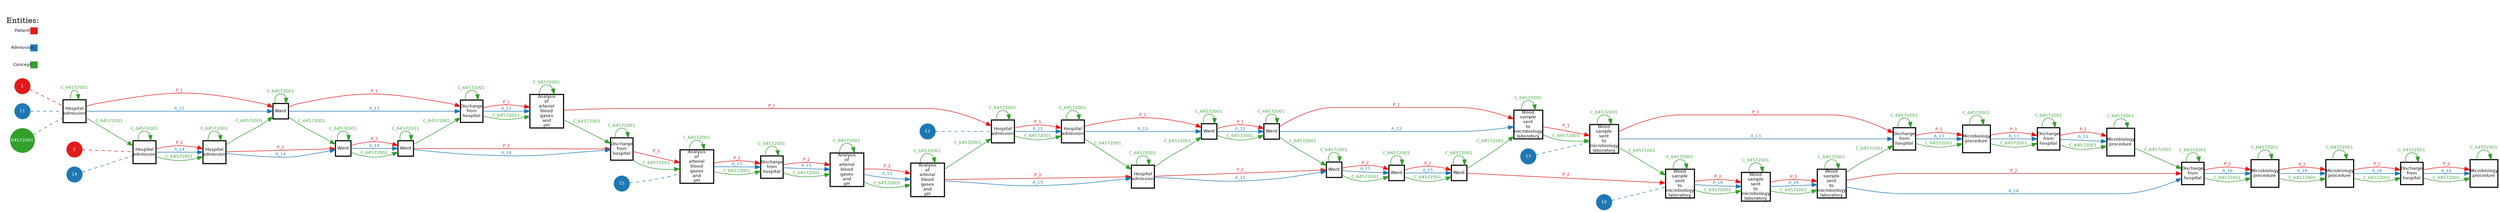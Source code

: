 // Query Result
digraph {
	graph [margin=0 rankdir=LR]
	node [fixedsize=false fontname=Helvetica fontsize=8 height=0.4 margin=0 shape=square width=0.4]
	2692 [label="Hospital
admission" color="#000000" fillcolor="#ffffff" penwidth=2 style=filled]
	2693 [label=Ward color="#000000" fillcolor="#ffffff" penwidth=2 style=filled]
	2692 -> 2693 [label=P_1 color="#e31a1c" fontcolor="#e31a1c" fontname=Helvetica fontsize=8 penwidth=1]
	2690 [label="Analysis
of
arterial
blood
gases
and
pH" color="#000000" fillcolor="#ffffff" penwidth=2 style=filled]
	2691 [label="Hospital
admission" color="#000000" fillcolor="#ffffff" penwidth=2 style=filled]
	2690 -> 2691 [label=P_1 color="#e31a1c" fontcolor="#e31a1c" fontname=Helvetica fontsize=8 penwidth=1]
	2691 [label="Hospital
admission" color="#000000" fillcolor="#ffffff" penwidth=2 style=filled]
	2692 [label="Hospital
admission" color="#000000" fillcolor="#ffffff" penwidth=2 style=filled]
	2691 -> 2692 [label=P_1 color="#e31a1c" fontcolor="#e31a1c" fontname=Helvetica fontsize=8 penwidth=1]
	2687 [label="Hospital
admission" color="#000000" fillcolor="#ffffff" penwidth=2 style=filled]
	2688 [label=Ward color="#000000" fillcolor="#ffffff" penwidth=2 style=filled]
	2687 -> 2688 [label=P_1 color="#e31a1c" fontcolor="#e31a1c" fontname=Helvetica fontsize=8 penwidth=1]
	2694 [label=Ward color="#000000" fillcolor="#ffffff" penwidth=2 style=filled]
	2695 [label="Blood
sample
sent
to
microbiology
laboratory" color="#000000" fillcolor="#ffffff" penwidth=2 style=filled]
	2694 -> 2695 [label=P_1 color="#e31a1c" fontcolor="#e31a1c" fontname=Helvetica fontsize=8 penwidth=1]
	2693 [label=Ward color="#000000" fillcolor="#ffffff" penwidth=2 style=filled]
	2694 [label=Ward color="#000000" fillcolor="#ffffff" penwidth=2 style=filled]
	2693 -> 2694 [label=P_1 color="#e31a1c" fontcolor="#e31a1c" fontname=Helvetica fontsize=8 penwidth=1]
	2695 [label="Blood
sample
sent
to
microbiology
laboratory" color="#000000" fillcolor="#ffffff" penwidth=2 style=filled]
	2696 [label="Blood
sample
sent
to
microbiology
laboratory" color="#000000" fillcolor="#ffffff" penwidth=2 style=filled]
	2695 -> 2696 [label=P_1 color="#e31a1c" fontcolor="#e31a1c" fontname=Helvetica fontsize=8 penwidth=1]
	2697 [label="Discharge
from
hospital" color="#000000" fillcolor="#ffffff" penwidth=2 style=filled]
	2698 [label="Microbiology
procedure" color="#000000" fillcolor="#ffffff" penwidth=2 style=filled]
	2697 -> 2698 [label=P_1 color="#e31a1c" fontcolor="#e31a1c" fontname=Helvetica fontsize=8 penwidth=1]
	2696 [label="Blood
sample
sent
to
microbiology
laboratory" color="#000000" fillcolor="#ffffff" penwidth=2 style=filled]
	2697 [label="Discharge
from
hospital" color="#000000" fillcolor="#ffffff" penwidth=2 style=filled]
	2696 -> 2697 [label=P_1 color="#e31a1c" fontcolor="#e31a1c" fontname=Helvetica fontsize=8 penwidth=1]
	2688 [label=Ward color="#000000" fillcolor="#ffffff" penwidth=2 style=filled]
	2689 [label="Discharge
from
hospital" color="#000000" fillcolor="#ffffff" penwidth=2 style=filled]
	2688 -> 2689 [label=P_1 color="#e31a1c" fontcolor="#e31a1c" fontname=Helvetica fontsize=8 penwidth=1]
	2689 [label="Discharge
from
hospital" color="#000000" fillcolor="#ffffff" penwidth=2 style=filled]
	2690 [label="Analysis
of
arterial
blood
gases
and
pH" color="#000000" fillcolor="#ffffff" penwidth=2 style=filled]
	2689 -> 2690 [label=P_1 color="#e31a1c" fontcolor="#e31a1c" fontname=Helvetica fontsize=8 penwidth=1]
	2699 [label="Discharge
from
hospital" color="#000000" fillcolor="#ffffff" penwidth=2 style=filled]
	2700 [label="Microbiology
procedure" color="#000000" fillcolor="#ffffff" penwidth=2 style=filled]
	2699 -> 2700 [label=P_1 color="#e31a1c" fontcolor="#e31a1c" fontname=Helvetica fontsize=8 penwidth=1]
	2698 [label="Microbiology
procedure" color="#000000" fillcolor="#ffffff" penwidth=2 style=filled]
	2699 [label="Discharge
from
hospital" color="#000000" fillcolor="#ffffff" penwidth=2 style=filled]
	2698 -> 2699 [label=P_1 color="#e31a1c" fontcolor="#e31a1c" fontname=Helvetica fontsize=8 penwidth=1]
	node [fixedsize=false fontname=Helvetica fontsize=8 height=0.4 margin=0 shape=square width=0.4]
	2693 [label=Ward color="#000000" fillcolor="#ffffff" penwidth=2 style=filled]
	2691 [label="Hospital
admission" color="#000000" fillcolor="#ffffff" penwidth=2 style=filled]
	2692 [label="Hospital
admission" color="#000000" fillcolor="#ffffff" penwidth=2 style=filled]
	2688 [label=Ward color="#000000" fillcolor="#ffffff" penwidth=2 style=filled]
	2695 [label="Blood
sample
sent
to
microbiology
laboratory" color="#000000" fillcolor="#ffffff" penwidth=2 style=filled]
	2694 [label=Ward color="#000000" fillcolor="#ffffff" penwidth=2 style=filled]
	2696 [label="Blood
sample
sent
to
microbiology
laboratory" color="#000000" fillcolor="#ffffff" penwidth=2 style=filled]
	2698 [label="Microbiology
procedure" color="#000000" fillcolor="#ffffff" penwidth=2 style=filled]
	2697 [label="Discharge
from
hospital" color="#000000" fillcolor="#ffffff" penwidth=2 style=filled]
	2689 [label="Discharge
from
hospital" color="#000000" fillcolor="#ffffff" penwidth=2 style=filled]
	2687 [label="Hospital
admission" color="#000000" fillcolor="#ffffff" penwidth=2 style=filled]
	2690 [label="Analysis
of
arterial
blood
gases
and
pH" color="#000000" fillcolor="#ffffff" penwidth=2 style=filled]
	2700 [label="Microbiology
procedure" color="#000000" fillcolor="#ffffff" penwidth=2 style=filled]
	2699 [label="Discharge
from
hospital" color="#000000" fillcolor="#ffffff" penwidth=2 style=filled]
	node [fixedsize=false fontname=Helvetica fontsize=8 height=0.4 margin=0 shape=square width=0.4]
	2718 [label="Microbiology
procedure" color="#000000" fillcolor="#ffffff" penwidth=2 style=filled]
	2719 [label="Microbiology
procedure" color="#000000" fillcolor="#ffffff" penwidth=2 style=filled]
	2718 -> 2719 [label=P_2 color="#e31a1c" fontcolor="#e31a1c" fontname=Helvetica fontsize=8 penwidth=1]
	2711 [label=Ward color="#000000" fillcolor="#ffffff" penwidth=2 style=filled]
	2712 [label=Ward color="#000000" fillcolor="#ffffff" penwidth=2 style=filled]
	2711 -> 2712 [label=P_2 color="#e31a1c" fontcolor="#e31a1c" fontname=Helvetica fontsize=8 penwidth=1]
	2705 [label="Discharge
from
hospital" color="#000000" fillcolor="#ffffff" penwidth=2 style=filled]
	2706 [label="Analysis
of
arterial
blood
gases
and
pH" color="#000000" fillcolor="#ffffff" penwidth=2 style=filled]
	2705 -> 2706 [label=P_2 color="#e31a1c" fontcolor="#e31a1c" fontname=Helvetica fontsize=8 penwidth=1]
	2720 [label="Discharge
from
hospital" color="#000000" fillcolor="#ffffff" penwidth=2 style=filled]
	2721 [label="Microbiology
procedure" color="#000000" fillcolor="#ffffff" penwidth=2 style=filled]
	2720 -> 2721 [label=P_2 color="#e31a1c" fontcolor="#e31a1c" fontname=Helvetica fontsize=8 penwidth=1]
	2712 [label=Ward color="#000000" fillcolor="#ffffff" penwidth=2 style=filled]
	2713 [label=Ward color="#000000" fillcolor="#ffffff" penwidth=2 style=filled]
	2712 -> 2713 [label=P_2 color="#e31a1c" fontcolor="#e31a1c" fontname=Helvetica fontsize=8 penwidth=1]
	2707 [label="Discharge
from
hospital" color="#000000" fillcolor="#ffffff" penwidth=2 style=filled]
	2708 [label="Analysis
of
arterial
blood
gases
and
pH" color="#000000" fillcolor="#ffffff" penwidth=2 style=filled]
	2707 -> 2708 [label=P_2 color="#e31a1c" fontcolor="#e31a1c" fontname=Helvetica fontsize=8 penwidth=1]
	2717 [label="Discharge
from
hospital" color="#000000" fillcolor="#ffffff" penwidth=2 style=filled]
	2718 [label="Microbiology
procedure" color="#000000" fillcolor="#ffffff" penwidth=2 style=filled]
	2717 -> 2718 [label=P_2 color="#e31a1c" fontcolor="#e31a1c" fontname=Helvetica fontsize=8 penwidth=1]
	2701 [label="Hospital
admission" color="#000000" fillcolor="#ffffff" penwidth=2 style=filled]
	2702 [label="Hospital
admission" color="#000000" fillcolor="#ffffff" penwidth=2 style=filled]
	2701 -> 2702 [label=P_2 color="#e31a1c" fontcolor="#e31a1c" fontname=Helvetica fontsize=8 penwidth=1]
	2708 [label="Analysis
of
arterial
blood
gases
and
pH" color="#000000" fillcolor="#ffffff" penwidth=2 style=filled]
	2709 [label="Analysis
of
arterial
blood
gases
and
pH" color="#000000" fillcolor="#ffffff" penwidth=2 style=filled]
	2708 -> 2709 [label=P_2 color="#e31a1c" fontcolor="#e31a1c" fontname=Helvetica fontsize=8 penwidth=1]
	2715 [label="Blood
sample
sent
to
microbiology
laboratory" color="#000000" fillcolor="#ffffff" penwidth=2 style=filled]
	2716 [label="Blood
sample
sent
to
microbiology
laboratory" color="#000000" fillcolor="#ffffff" penwidth=2 style=filled]
	2715 -> 2716 [label=P_2 color="#e31a1c" fontcolor="#e31a1c" fontname=Helvetica fontsize=8 penwidth=1]
	2704 [label=Ward color="#000000" fillcolor="#ffffff" penwidth=2 style=filled]
	2705 [label="Discharge
from
hospital" color="#000000" fillcolor="#ffffff" penwidth=2 style=filled]
	2704 -> 2705 [label=P_2 color="#e31a1c" fontcolor="#e31a1c" fontname=Helvetica fontsize=8 penwidth=1]
	2716 [label="Blood
sample
sent
to
microbiology
laboratory" color="#000000" fillcolor="#ffffff" penwidth=2 style=filled]
	2717 [label="Discharge
from
hospital" color="#000000" fillcolor="#ffffff" penwidth=2 style=filled]
	2716 -> 2717 [label=P_2 color="#e31a1c" fontcolor="#e31a1c" fontname=Helvetica fontsize=8 penwidth=1]
	2709 [label="Analysis
of
arterial
blood
gases
and
pH" color="#000000" fillcolor="#ffffff" penwidth=2 style=filled]
	2710 [label="Hospital
admission" color="#000000" fillcolor="#ffffff" penwidth=2 style=filled]
	2709 -> 2710 [label=P_2 color="#e31a1c" fontcolor="#e31a1c" fontname=Helvetica fontsize=8 penwidth=1]
	2713 [label=Ward color="#000000" fillcolor="#ffffff" penwidth=2 style=filled]
	2714 [label="Blood
sample
sent
to
microbiology
laboratory" color="#000000" fillcolor="#ffffff" penwidth=2 style=filled]
	2713 -> 2714 [label=P_2 color="#e31a1c" fontcolor="#e31a1c" fontname=Helvetica fontsize=8 penwidth=1]
	2714 [label="Blood
sample
sent
to
microbiology
laboratory" color="#000000" fillcolor="#ffffff" penwidth=2 style=filled]
	2715 [label="Blood
sample
sent
to
microbiology
laboratory" color="#000000" fillcolor="#ffffff" penwidth=2 style=filled]
	2714 -> 2715 [label=P_2 color="#e31a1c" fontcolor="#e31a1c" fontname=Helvetica fontsize=8 penwidth=1]
	2703 [label=Ward color="#000000" fillcolor="#ffffff" penwidth=2 style=filled]
	2704 [label=Ward color="#000000" fillcolor="#ffffff" penwidth=2 style=filled]
	2703 -> 2704 [label=P_2 color="#e31a1c" fontcolor="#e31a1c" fontname=Helvetica fontsize=8 penwidth=1]
	2710 [label="Hospital
admission" color="#000000" fillcolor="#ffffff" penwidth=2 style=filled]
	2711 [label=Ward color="#000000" fillcolor="#ffffff" penwidth=2 style=filled]
	2710 -> 2711 [label=P_2 color="#e31a1c" fontcolor="#e31a1c" fontname=Helvetica fontsize=8 penwidth=1]
	2719 [label="Microbiology
procedure" color="#000000" fillcolor="#ffffff" penwidth=2 style=filled]
	2720 [label="Discharge
from
hospital" color="#000000" fillcolor="#ffffff" penwidth=2 style=filled]
	2719 -> 2720 [label=P_2 color="#e31a1c" fontcolor="#e31a1c" fontname=Helvetica fontsize=8 penwidth=1]
	2706 [label="Analysis
of
arterial
blood
gases
and
pH" color="#000000" fillcolor="#ffffff" penwidth=2 style=filled]
	2707 [label="Discharge
from
hospital" color="#000000" fillcolor="#ffffff" penwidth=2 style=filled]
	2706 -> 2707 [label=P_2 color="#e31a1c" fontcolor="#e31a1c" fontname=Helvetica fontsize=8 penwidth=1]
	2702 [label="Hospital
admission" color="#000000" fillcolor="#ffffff" penwidth=2 style=filled]
	2703 [label=Ward color="#000000" fillcolor="#ffffff" penwidth=2 style=filled]
	2702 -> 2703 [label=P_2 color="#e31a1c" fontcolor="#e31a1c" fontname=Helvetica fontsize=8 penwidth=1]
	node [fixedsize=false fontname=Helvetica fontsize=8 height=0.4 margin=0 shape=square width=0.4]
	2719 [label="Microbiology
procedure" color="#000000" fillcolor="#ffffff" penwidth=2 style=filled]
	2712 [label=Ward color="#000000" fillcolor="#ffffff" penwidth=2 style=filled]
	2701 [label="Hospital
admission" color="#000000" fillcolor="#ffffff" penwidth=2 style=filled]
	2706 [label="Analysis
of
arterial
blood
gases
and
pH" color="#000000" fillcolor="#ffffff" penwidth=2 style=filled]
	2721 [label="Microbiology
procedure" color="#000000" fillcolor="#ffffff" penwidth=2 style=filled]
	2713 [label=Ward color="#000000" fillcolor="#ffffff" penwidth=2 style=filled]
	2708 [label="Analysis
of
arterial
blood
gases
and
pH" color="#000000" fillcolor="#ffffff" penwidth=2 style=filled]
	2718 [label="Microbiology
procedure" color="#000000" fillcolor="#ffffff" penwidth=2 style=filled]
	2702 [label="Hospital
admission" color="#000000" fillcolor="#ffffff" penwidth=2 style=filled]
	2709 [label="Analysis
of
arterial
blood
gases
and
pH" color="#000000" fillcolor="#ffffff" penwidth=2 style=filled]
	2716 [label="Blood
sample
sent
to
microbiology
laboratory" color="#000000" fillcolor="#ffffff" penwidth=2 style=filled]
	2705 [label="Discharge
from
hospital" color="#000000" fillcolor="#ffffff" penwidth=2 style=filled]
	2717 [label="Discharge
from
hospital" color="#000000" fillcolor="#ffffff" penwidth=2 style=filled]
	2710 [label="Hospital
admission" color="#000000" fillcolor="#ffffff" penwidth=2 style=filled]
	2714 [label="Blood
sample
sent
to
microbiology
laboratory" color="#000000" fillcolor="#ffffff" penwidth=2 style=filled]
	2715 [label="Blood
sample
sent
to
microbiology
laboratory" color="#000000" fillcolor="#ffffff" penwidth=2 style=filled]
	2704 [label=Ward color="#000000" fillcolor="#ffffff" penwidth=2 style=filled]
	2711 [label=Ward color="#000000" fillcolor="#ffffff" penwidth=2 style=filled]
	2720 [label="Discharge
from
hospital" color="#000000" fillcolor="#ffffff" penwidth=2 style=filled]
	2707 [label="Discharge
from
hospital" color="#000000" fillcolor="#ffffff" penwidth=2 style=filled]
	2703 [label=Ward color="#000000" fillcolor="#ffffff" penwidth=2 style=filled]
	node [fixedsize=false fontname=Helvetica fontsize=8 height=0.4 margin=0 shape=square width=0.4]
	2689 [label="Discharge
from
hospital" color="#000000" fillcolor="#ffffff" penwidth=2 style=filled]
	2690 [label="Analysis
of
arterial
blood
gases
and
pH" color="#000000" fillcolor="#ffffff" penwidth=2 style=filled]
	2689 -> 2690 [label=A_11 color="#1f78b4" fontcolor="#1f78b4" fontname=Helvetica fontsize=8 penwidth=1]
	2687 [label="Hospital
admission" color="#000000" fillcolor="#ffffff" penwidth=2 style=filled]
	2688 [label=Ward color="#000000" fillcolor="#ffffff" penwidth=2 style=filled]
	2687 -> 2688 [label=A_11 color="#1f78b4" fontcolor="#1f78b4" fontname=Helvetica fontsize=8 penwidth=1]
	2688 [label=Ward color="#000000" fillcolor="#ffffff" penwidth=2 style=filled]
	2689 [label="Discharge
from
hospital" color="#000000" fillcolor="#ffffff" penwidth=2 style=filled]
	2688 -> 2689 [label=A_11 color="#1f78b4" fontcolor="#1f78b4" fontname=Helvetica fontsize=8 penwidth=1]
	node [fixedsize=false fontname=Helvetica fontsize=8 height=0.4 margin=0 shape=square width=0.4]
	2690 [label="Analysis
of
arterial
blood
gases
and
pH" color="#000000" fillcolor="#ffffff" penwidth=2 style=filled]
	2688 [label=Ward color="#000000" fillcolor="#ffffff" penwidth=2 style=filled]
	2687 [label="Hospital
admission" color="#000000" fillcolor="#ffffff" penwidth=2 style=filled]
	2689 [label="Discharge
from
hospital" color="#000000" fillcolor="#ffffff" penwidth=2 style=filled]
	node [fixedsize=false fontname=Helvetica fontsize=8 height=0.4 margin=0 shape=square width=0.4]
	2693 [label=Ward color="#000000" fillcolor="#ffffff" penwidth=2 style=filled]
	2694 [label=Ward color="#000000" fillcolor="#ffffff" penwidth=2 style=filled]
	2693 -> 2694 [label=A_12 color="#1f78b4" fontcolor="#1f78b4" fontname=Helvetica fontsize=8 penwidth=1]
	2692 [label="Hospital
admission" color="#000000" fillcolor="#ffffff" penwidth=2 style=filled]
	2693 [label=Ward color="#000000" fillcolor="#ffffff" penwidth=2 style=filled]
	2692 -> 2693 [label=A_12 color="#1f78b4" fontcolor="#1f78b4" fontname=Helvetica fontsize=8 penwidth=1]
	2691 [label="Hospital
admission" color="#000000" fillcolor="#ffffff" penwidth=2 style=filled]
	2692 [label="Hospital
admission" color="#000000" fillcolor="#ffffff" penwidth=2 style=filled]
	2691 -> 2692 [label=A_12 color="#1f78b4" fontcolor="#1f78b4" fontname=Helvetica fontsize=8 penwidth=1]
	2694 [label=Ward color="#000000" fillcolor="#ffffff" penwidth=2 style=filled]
	2695 [label="Blood
sample
sent
to
microbiology
laboratory" color="#000000" fillcolor="#ffffff" penwidth=2 style=filled]
	2694 -> 2695 [label=A_12 color="#1f78b4" fontcolor="#1f78b4" fontname=Helvetica fontsize=8 penwidth=1]
	node [fixedsize=false fontname=Helvetica fontsize=8 height=0.4 margin=0 shape=square width=0.4]
	2694 [label=Ward color="#000000" fillcolor="#ffffff" penwidth=2 style=filled]
	2693 [label=Ward color="#000000" fillcolor="#ffffff" penwidth=2 style=filled]
	2692 [label="Hospital
admission" color="#000000" fillcolor="#ffffff" penwidth=2 style=filled]
	2691 [label="Hospital
admission" color="#000000" fillcolor="#ffffff" penwidth=2 style=filled]
	2695 [label="Blood
sample
sent
to
microbiology
laboratory" color="#000000" fillcolor="#ffffff" penwidth=2 style=filled]
	node [fixedsize=false fontname=Helvetica fontsize=8 height=0.4 margin=0 shape=square width=0.4]
	2697 [label="Discharge
from
hospital" color="#000000" fillcolor="#ffffff" penwidth=2 style=filled]
	2698 [label="Microbiology
procedure" color="#000000" fillcolor="#ffffff" penwidth=2 style=filled]
	2697 -> 2698 [label=A_13 color="#1f78b4" fontcolor="#1f78b4" fontname=Helvetica fontsize=8 penwidth=1]
	2698 [label="Microbiology
procedure" color="#000000" fillcolor="#ffffff" penwidth=2 style=filled]
	2699 [label="Discharge
from
hospital" color="#000000" fillcolor="#ffffff" penwidth=2 style=filled]
	2698 -> 2699 [label=A_13 color="#1f78b4" fontcolor="#1f78b4" fontname=Helvetica fontsize=8 penwidth=1]
	2699 [label="Discharge
from
hospital" color="#000000" fillcolor="#ffffff" penwidth=2 style=filled]
	2700 [label="Microbiology
procedure" color="#000000" fillcolor="#ffffff" penwidth=2 style=filled]
	2699 -> 2700 [label=A_13 color="#1f78b4" fontcolor="#1f78b4" fontname=Helvetica fontsize=8 penwidth=1]
	2696 [label="Blood
sample
sent
to
microbiology
laboratory" color="#000000" fillcolor="#ffffff" penwidth=2 style=filled]
	2697 [label="Discharge
from
hospital" color="#000000" fillcolor="#ffffff" penwidth=2 style=filled]
	2696 -> 2697 [label=A_13 color="#1f78b4" fontcolor="#1f78b4" fontname=Helvetica fontsize=8 penwidth=1]
	node [fixedsize=false fontname=Helvetica fontsize=8 height=0.4 margin=0 shape=square width=0.4]
	2698 [label="Microbiology
procedure" color="#000000" fillcolor="#ffffff" penwidth=2 style=filled]
	2699 [label="Discharge
from
hospital" color="#000000" fillcolor="#ffffff" penwidth=2 style=filled]
	2700 [label="Microbiology
procedure" color="#000000" fillcolor="#ffffff" penwidth=2 style=filled]
	2697 [label="Discharge
from
hospital" color="#000000" fillcolor="#ffffff" penwidth=2 style=filled]
	2696 [label="Blood
sample
sent
to
microbiology
laboratory" color="#000000" fillcolor="#ffffff" penwidth=2 style=filled]
	node [fixedsize=false fontname=Helvetica fontsize=8 height=0.4 margin=0 shape=square width=0.4]
	2701 [label="Hospital
admission" color="#000000" fillcolor="#ffffff" penwidth=2 style=filled]
	2702 [label="Hospital
admission" color="#000000" fillcolor="#ffffff" penwidth=2 style=filled]
	2701 -> 2702 [label=A_14 color="#1f78b4" fontcolor="#1f78b4" fontname=Helvetica fontsize=8 penwidth=1]
	2702 [label="Hospital
admission" color="#000000" fillcolor="#ffffff" penwidth=2 style=filled]
	2703 [label=Ward color="#000000" fillcolor="#ffffff" penwidth=2 style=filled]
	2702 -> 2703 [label=A_14 color="#1f78b4" fontcolor="#1f78b4" fontname=Helvetica fontsize=8 penwidth=1]
	2704 [label=Ward color="#000000" fillcolor="#ffffff" penwidth=2 style=filled]
	2705 [label="Discharge
from
hospital" color="#000000" fillcolor="#ffffff" penwidth=2 style=filled]
	2704 -> 2705 [label=A_14 color="#1f78b4" fontcolor="#1f78b4" fontname=Helvetica fontsize=8 penwidth=1]
	2703 [label=Ward color="#000000" fillcolor="#ffffff" penwidth=2 style=filled]
	2704 [label=Ward color="#000000" fillcolor="#ffffff" penwidth=2 style=filled]
	2703 -> 2704 [label=A_14 color="#1f78b4" fontcolor="#1f78b4" fontname=Helvetica fontsize=8 penwidth=1]
	node [fixedsize=false fontname=Helvetica fontsize=8 height=0.4 margin=0 shape=square width=0.4]
	2701 [label="Hospital
admission" color="#000000" fillcolor="#ffffff" penwidth=2 style=filled]
	2702 [label="Hospital
admission" color="#000000" fillcolor="#ffffff" penwidth=2 style=filled]
	2703 [label=Ward color="#000000" fillcolor="#ffffff" penwidth=2 style=filled]
	2705 [label="Discharge
from
hospital" color="#000000" fillcolor="#ffffff" penwidth=2 style=filled]
	2704 [label=Ward color="#000000" fillcolor="#ffffff" penwidth=2 style=filled]
	node [fixedsize=false fontname=Helvetica fontsize=8 height=0.4 margin=0 shape=square width=0.4]
	2709 [label="Analysis
of
arterial
blood
gases
and
pH" color="#000000" fillcolor="#ffffff" penwidth=2 style=filled]
	2710 [label="Hospital
admission" color="#000000" fillcolor="#ffffff" penwidth=2 style=filled]
	2709 -> 2710 [label=A_15 color="#1f78b4" fontcolor="#1f78b4" fontname=Helvetica fontsize=8 penwidth=1]
	2710 [label="Hospital
admission" color="#000000" fillcolor="#ffffff" penwidth=2 style=filled]
	2711 [label=Ward color="#000000" fillcolor="#ffffff" penwidth=2 style=filled]
	2710 -> 2711 [label=A_15 color="#1f78b4" fontcolor="#1f78b4" fontname=Helvetica fontsize=8 penwidth=1]
	2708 [label="Analysis
of
arterial
blood
gases
and
pH" color="#000000" fillcolor="#ffffff" penwidth=2 style=filled]
	2709 [label="Analysis
of
arterial
blood
gases
and
pH" color="#000000" fillcolor="#ffffff" penwidth=2 style=filled]
	2708 -> 2709 [label=A_15 color="#1f78b4" fontcolor="#1f78b4" fontname=Helvetica fontsize=8 penwidth=1]
	2711 [label=Ward color="#000000" fillcolor="#ffffff" penwidth=2 style=filled]
	2712 [label=Ward color="#000000" fillcolor="#ffffff" penwidth=2 style=filled]
	2711 -> 2712 [label=A_15 color="#1f78b4" fontcolor="#1f78b4" fontname=Helvetica fontsize=8 penwidth=1]
	2706 [label="Analysis
of
arterial
blood
gases
and
pH" color="#000000" fillcolor="#ffffff" penwidth=2 style=filled]
	2707 [label="Discharge
from
hospital" color="#000000" fillcolor="#ffffff" penwidth=2 style=filled]
	2706 -> 2707 [label=A_15 color="#1f78b4" fontcolor="#1f78b4" fontname=Helvetica fontsize=8 penwidth=1]
	2712 [label=Ward color="#000000" fillcolor="#ffffff" penwidth=2 style=filled]
	2713 [label=Ward color="#000000" fillcolor="#ffffff" penwidth=2 style=filled]
	2712 -> 2713 [label=A_15 color="#1f78b4" fontcolor="#1f78b4" fontname=Helvetica fontsize=8 penwidth=1]
	2707 [label="Discharge
from
hospital" color="#000000" fillcolor="#ffffff" penwidth=2 style=filled]
	2708 [label="Analysis
of
arterial
blood
gases
and
pH" color="#000000" fillcolor="#ffffff" penwidth=2 style=filled]
	2707 -> 2708 [label=A_15 color="#1f78b4" fontcolor="#1f78b4" fontname=Helvetica fontsize=8 penwidth=1]
	node [fixedsize=false fontname=Helvetica fontsize=8 height=0.4 margin=0 shape=square width=0.4]
	2710 [label="Hospital
admission" color="#000000" fillcolor="#ffffff" penwidth=2 style=filled]
	2711 [label=Ward color="#000000" fillcolor="#ffffff" penwidth=2 style=filled]
	2709 [label="Analysis
of
arterial
blood
gases
and
pH" color="#000000" fillcolor="#ffffff" penwidth=2 style=filled]
	2706 [label="Analysis
of
arterial
blood
gases
and
pH" color="#000000" fillcolor="#ffffff" penwidth=2 style=filled]
	2712 [label=Ward color="#000000" fillcolor="#ffffff" penwidth=2 style=filled]
	2707 [label="Discharge
from
hospital" color="#000000" fillcolor="#ffffff" penwidth=2 style=filled]
	2713 [label=Ward color="#000000" fillcolor="#ffffff" penwidth=2 style=filled]
	2708 [label="Analysis
of
arterial
blood
gases
and
pH" color="#000000" fillcolor="#ffffff" penwidth=2 style=filled]
	node [fixedsize=false fontname=Helvetica fontsize=8 height=0.4 margin=0 shape=square width=0.4]
	2719 [label="Microbiology
procedure" color="#000000" fillcolor="#ffffff" penwidth=2 style=filled]
	2720 [label="Discharge
from
hospital" color="#000000" fillcolor="#ffffff" penwidth=2 style=filled]
	2719 -> 2720 [label=A_16 color="#1f78b4" fontcolor="#1f78b4" fontname=Helvetica fontsize=8 penwidth=1]
	2714 [label="Blood
sample
sent
to
microbiology
laboratory" color="#000000" fillcolor="#ffffff" penwidth=2 style=filled]
	2715 [label="Blood
sample
sent
to
microbiology
laboratory" color="#000000" fillcolor="#ffffff" penwidth=2 style=filled]
	2714 -> 2715 [label=A_16 color="#1f78b4" fontcolor="#1f78b4" fontname=Helvetica fontsize=8 penwidth=1]
	2718 [label="Microbiology
procedure" color="#000000" fillcolor="#ffffff" penwidth=2 style=filled]
	2719 [label="Microbiology
procedure" color="#000000" fillcolor="#ffffff" penwidth=2 style=filled]
	2718 -> 2719 [label=A_16 color="#1f78b4" fontcolor="#1f78b4" fontname=Helvetica fontsize=8 penwidth=1]
	2720 [label="Discharge
from
hospital" color="#000000" fillcolor="#ffffff" penwidth=2 style=filled]
	2721 [label="Microbiology
procedure" color="#000000" fillcolor="#ffffff" penwidth=2 style=filled]
	2720 -> 2721 [label=A_16 color="#1f78b4" fontcolor="#1f78b4" fontname=Helvetica fontsize=8 penwidth=1]
	2717 [label="Discharge
from
hospital" color="#000000" fillcolor="#ffffff" penwidth=2 style=filled]
	2718 [label="Microbiology
procedure" color="#000000" fillcolor="#ffffff" penwidth=2 style=filled]
	2717 -> 2718 [label=A_16 color="#1f78b4" fontcolor="#1f78b4" fontname=Helvetica fontsize=8 penwidth=1]
	2715 [label="Blood
sample
sent
to
microbiology
laboratory" color="#000000" fillcolor="#ffffff" penwidth=2 style=filled]
	2716 [label="Blood
sample
sent
to
microbiology
laboratory" color="#000000" fillcolor="#ffffff" penwidth=2 style=filled]
	2715 -> 2716 [label=A_16 color="#1f78b4" fontcolor="#1f78b4" fontname=Helvetica fontsize=8 penwidth=1]
	2716 [label="Blood
sample
sent
to
microbiology
laboratory" color="#000000" fillcolor="#ffffff" penwidth=2 style=filled]
	2717 [label="Discharge
from
hospital" color="#000000" fillcolor="#ffffff" penwidth=2 style=filled]
	2716 -> 2717 [label=A_16 color="#1f78b4" fontcolor="#1f78b4" fontname=Helvetica fontsize=8 penwidth=1]
	node [fixedsize=false fontname=Helvetica fontsize=8 height=0.4 margin=0 shape=square width=0.4]
	2720 [label="Discharge
from
hospital" color="#000000" fillcolor="#ffffff" penwidth=2 style=filled]
	2715 [label="Blood
sample
sent
to
microbiology
laboratory" color="#000000" fillcolor="#ffffff" penwidth=2 style=filled]
	2719 [label="Microbiology
procedure" color="#000000" fillcolor="#ffffff" penwidth=2 style=filled]
	2721 [label="Microbiology
procedure" color="#000000" fillcolor="#ffffff" penwidth=2 style=filled]
	2718 [label="Microbiology
procedure" color="#000000" fillcolor="#ffffff" penwidth=2 style=filled]
	2714 [label="Blood
sample
sent
to
microbiology
laboratory" color="#000000" fillcolor="#ffffff" penwidth=2 style=filled]
	2716 [label="Blood
sample
sent
to
microbiology
laboratory" color="#000000" fillcolor="#ffffff" penwidth=2 style=filled]
	2717 [label="Discharge
from
hospital" color="#000000" fillcolor="#ffffff" penwidth=2 style=filled]
	node [fixedsize=false fontname=Helvetica fontsize=8 height=0.4 margin=0 shape=square width=0.4]
	2702 [label="Hospital
admission" color="#000000" fillcolor="#ffffff" penwidth=2 style=filled]
	2688 [label=Ward color="#000000" fillcolor="#ffffff" penwidth=2 style=filled]
	2702 -> 2688 [label=C_64572001 color="#33a02c" fontcolor="#33a02c" fontname=Helvetica fontsize=8 penwidth=1]
	2702 [label="Hospital
admission" color="#000000" fillcolor="#ffffff" penwidth=2 style=filled]
	2702 [label="Hospital
admission" color="#000000" fillcolor="#ffffff" penwidth=2 style=filled]
	2702 -> 2702 [label=C_64572001 color="#33a02c" fontcolor="#33a02c" fontname=Helvetica fontsize=8 penwidth=1]
	2698 [label="Microbiology
procedure" color="#000000" fillcolor="#ffffff" penwidth=2 style=filled]
	2698 [label="Microbiology
procedure" color="#000000" fillcolor="#ffffff" penwidth=2 style=filled]
	2698 -> 2698 [label=C_64572001 color="#33a02c" fontcolor="#33a02c" fontname=Helvetica fontsize=8 penwidth=1]
	2698 [label="Microbiology
procedure" color="#000000" fillcolor="#ffffff" penwidth=2 style=filled]
	2699 [label="Discharge
from
hospital" color="#000000" fillcolor="#ffffff" penwidth=2 style=filled]
	2698 -> 2699 [label=C_64572001 color="#33a02c" fontcolor="#33a02c" fontname=Helvetica fontsize=8 penwidth=1]
	2700 [label="Microbiology
procedure" color="#000000" fillcolor="#ffffff" penwidth=2 style=filled]
	2700 [label="Microbiology
procedure" color="#000000" fillcolor="#ffffff" penwidth=2 style=filled]
	2700 -> 2700 [label=C_64572001 color="#33a02c" fontcolor="#33a02c" fontname=Helvetica fontsize=8 penwidth=1]
	2700 [label="Microbiology
procedure" color="#000000" fillcolor="#ffffff" penwidth=2 style=filled]
	2717 [label="Discharge
from
hospital" color="#000000" fillcolor="#ffffff" penwidth=2 style=filled]
	2700 -> 2717 [label=C_64572001 color="#33a02c" fontcolor="#33a02c" fontname=Helvetica fontsize=8 penwidth=1]
	2719 [label="Microbiology
procedure" color="#000000" fillcolor="#ffffff" penwidth=2 style=filled]
	2719 [label="Microbiology
procedure" color="#000000" fillcolor="#ffffff" penwidth=2 style=filled]
	2719 -> 2719 [label=C_64572001 color="#33a02c" fontcolor="#33a02c" fontname=Helvetica fontsize=8 penwidth=1]
	2719 [label="Microbiology
procedure" color="#000000" fillcolor="#ffffff" penwidth=2 style=filled]
	2720 [label="Discharge
from
hospital" color="#000000" fillcolor="#ffffff" penwidth=2 style=filled]
	2719 -> 2720 [label=C_64572001 color="#33a02c" fontcolor="#33a02c" fontname=Helvetica fontsize=8 penwidth=1]
	2721 [label="Microbiology
procedure" color="#000000" fillcolor="#ffffff" penwidth=2 style=filled]
	2721 [label="Microbiology
procedure" color="#000000" fillcolor="#ffffff" penwidth=2 style=filled]
	2721 -> 2721 [label=C_64572001 color="#33a02c" fontcolor="#33a02c" fontname=Helvetica fontsize=8 penwidth=1]
	2718 [label="Microbiology
procedure" color="#000000" fillcolor="#ffffff" penwidth=2 style=filled]
	2719 [label="Microbiology
procedure" color="#000000" fillcolor="#ffffff" penwidth=2 style=filled]
	2718 -> 2719 [label=C_64572001 color="#33a02c" fontcolor="#33a02c" fontname=Helvetica fontsize=8 penwidth=1]
	2718 [label="Microbiology
procedure" color="#000000" fillcolor="#ffffff" penwidth=2 style=filled]
	2718 [label="Microbiology
procedure" color="#000000" fillcolor="#ffffff" penwidth=2 style=filled]
	2718 -> 2718 [label=C_64572001 color="#33a02c" fontcolor="#33a02c" fontname=Helvetica fontsize=8 penwidth=1]
	2720 [label="Discharge
from
hospital" color="#000000" fillcolor="#ffffff" penwidth=2 style=filled]
	2721 [label="Microbiology
procedure" color="#000000" fillcolor="#ffffff" penwidth=2 style=filled]
	2720 -> 2721 [label=C_64572001 color="#33a02c" fontcolor="#33a02c" fontname=Helvetica fontsize=8 penwidth=1]
	2720 [label="Discharge
from
hospital" color="#000000" fillcolor="#ffffff" penwidth=2 style=filled]
	2720 [label="Discharge
from
hospital" color="#000000" fillcolor="#ffffff" penwidth=2 style=filled]
	2720 -> 2720 [label=C_64572001 color="#33a02c" fontcolor="#33a02c" fontname=Helvetica fontsize=8 penwidth=1]
	2697 [label="Discharge
from
hospital" color="#000000" fillcolor="#ffffff" penwidth=2 style=filled]
	2698 [label="Microbiology
procedure" color="#000000" fillcolor="#ffffff" penwidth=2 style=filled]
	2697 -> 2698 [label=C_64572001 color="#33a02c" fontcolor="#33a02c" fontname=Helvetica fontsize=8 penwidth=1]
	2697 [label="Discharge
from
hospital" color="#000000" fillcolor="#ffffff" penwidth=2 style=filled]
	2697 [label="Discharge
from
hospital" color="#000000" fillcolor="#ffffff" penwidth=2 style=filled]
	2697 -> 2697 [label=C_64572001 color="#33a02c" fontcolor="#33a02c" fontname=Helvetica fontsize=8 penwidth=1]
	2717 [label="Discharge
from
hospital" color="#000000" fillcolor="#ffffff" penwidth=2 style=filled]
	2718 [label="Microbiology
procedure" color="#000000" fillcolor="#ffffff" penwidth=2 style=filled]
	2717 -> 2718 [label=C_64572001 color="#33a02c" fontcolor="#33a02c" fontname=Helvetica fontsize=8 penwidth=1]
	2717 [label="Discharge
from
hospital" color="#000000" fillcolor="#ffffff" penwidth=2 style=filled]
	2717 [label="Discharge
from
hospital" color="#000000" fillcolor="#ffffff" penwidth=2 style=filled]
	2717 -> 2717 [label=C_64572001 color="#33a02c" fontcolor="#33a02c" fontname=Helvetica fontsize=8 penwidth=1]
	2699 [label="Discharge
from
hospital" color="#000000" fillcolor="#ffffff" penwidth=2 style=filled]
	2700 [label="Microbiology
procedure" color="#000000" fillcolor="#ffffff" penwidth=2 style=filled]
	2699 -> 2700 [label=C_64572001 color="#33a02c" fontcolor="#33a02c" fontname=Helvetica fontsize=8 penwidth=1]
	2699 [label="Discharge
from
hospital" color="#000000" fillcolor="#ffffff" penwidth=2 style=filled]
	2699 [label="Discharge
from
hospital" color="#000000" fillcolor="#ffffff" penwidth=2 style=filled]
	2699 -> 2699 [label=C_64572001 color="#33a02c" fontcolor="#33a02c" fontname=Helvetica fontsize=8 penwidth=1]
	2695 [label="Blood
sample
sent
to
microbiology
laboratory" color="#000000" fillcolor="#ffffff" penwidth=2 style=filled]
	2696 [label="Blood
sample
sent
to
microbiology
laboratory" color="#000000" fillcolor="#ffffff" penwidth=2 style=filled]
	2695 -> 2696 [label=C_64572001 color="#33a02c" fontcolor="#33a02c" fontname=Helvetica fontsize=8 penwidth=1]
	2695 [label="Blood
sample
sent
to
microbiology
laboratory" color="#000000" fillcolor="#ffffff" penwidth=2 style=filled]
	2695 [label="Blood
sample
sent
to
microbiology
laboratory" color="#000000" fillcolor="#ffffff" penwidth=2 style=filled]
	2695 -> 2695 [label=C_64572001 color="#33a02c" fontcolor="#33a02c" fontname=Helvetica fontsize=8 penwidth=1]
	2715 [label="Blood
sample
sent
to
microbiology
laboratory" color="#000000" fillcolor="#ffffff" penwidth=2 style=filled]
	2716 [label="Blood
sample
sent
to
microbiology
laboratory" color="#000000" fillcolor="#ffffff" penwidth=2 style=filled]
	2715 -> 2716 [label=C_64572001 color="#33a02c" fontcolor="#33a02c" fontname=Helvetica fontsize=8 penwidth=1]
	2715 [label="Blood
sample
sent
to
microbiology
laboratory" color="#000000" fillcolor="#ffffff" penwidth=2 style=filled]
	2715 [label="Blood
sample
sent
to
microbiology
laboratory" color="#000000" fillcolor="#ffffff" penwidth=2 style=filled]
	2715 -> 2715 [label=C_64572001 color="#33a02c" fontcolor="#33a02c" fontname=Helvetica fontsize=8 penwidth=1]
	2696 [label="Blood
sample
sent
to
microbiology
laboratory" color="#000000" fillcolor="#ffffff" penwidth=2 style=filled]
	2714 [label="Blood
sample
sent
to
microbiology
laboratory" color="#000000" fillcolor="#ffffff" penwidth=2 style=filled]
	2696 -> 2714 [label=C_64572001 color="#33a02c" fontcolor="#33a02c" fontname=Helvetica fontsize=8 penwidth=1]
	2696 [label="Blood
sample
sent
to
microbiology
laboratory" color="#000000" fillcolor="#ffffff" penwidth=2 style=filled]
	2696 [label="Blood
sample
sent
to
microbiology
laboratory" color="#000000" fillcolor="#ffffff" penwidth=2 style=filled]
	2696 -> 2696 [label=C_64572001 color="#33a02c" fontcolor="#33a02c" fontname=Helvetica fontsize=8 penwidth=1]
	2716 [label="Blood
sample
sent
to
microbiology
laboratory" color="#000000" fillcolor="#ffffff" penwidth=2 style=filled]
	2697 [label="Discharge
from
hospital" color="#000000" fillcolor="#ffffff" penwidth=2 style=filled]
	2716 -> 2697 [label=C_64572001 color="#33a02c" fontcolor="#33a02c" fontname=Helvetica fontsize=8 penwidth=1]
	2716 [label="Blood
sample
sent
to
microbiology
laboratory" color="#000000" fillcolor="#ffffff" penwidth=2 style=filled]
	2716 [label="Blood
sample
sent
to
microbiology
laboratory" color="#000000" fillcolor="#ffffff" penwidth=2 style=filled]
	2716 -> 2716 [label=C_64572001 color="#33a02c" fontcolor="#33a02c" fontname=Helvetica fontsize=8 penwidth=1]
	2714 [label="Blood
sample
sent
to
microbiology
laboratory" color="#000000" fillcolor="#ffffff" penwidth=2 style=filled]
	2715 [label="Blood
sample
sent
to
microbiology
laboratory" color="#000000" fillcolor="#ffffff" penwidth=2 style=filled]
	2714 -> 2715 [label=C_64572001 color="#33a02c" fontcolor="#33a02c" fontname=Helvetica fontsize=8 penwidth=1]
	2714 [label="Blood
sample
sent
to
microbiology
laboratory" color="#000000" fillcolor="#ffffff" penwidth=2 style=filled]
	2714 [label="Blood
sample
sent
to
microbiology
laboratory" color="#000000" fillcolor="#ffffff" penwidth=2 style=filled]
	2714 -> 2714 [label=C_64572001 color="#33a02c" fontcolor="#33a02c" fontname=Helvetica fontsize=8 penwidth=1]
	2694 [label=Ward color="#000000" fillcolor="#ffffff" penwidth=2 style=filled]
	2711 [label=Ward color="#000000" fillcolor="#ffffff" penwidth=2 style=filled]
	2694 -> 2711 [label=C_64572001 color="#33a02c" fontcolor="#33a02c" fontname=Helvetica fontsize=8 penwidth=1]
	2694 [label=Ward color="#000000" fillcolor="#ffffff" penwidth=2 style=filled]
	2694 [label=Ward color="#000000" fillcolor="#ffffff" penwidth=2 style=filled]
	2694 -> 2694 [label=C_64572001 color="#33a02c" fontcolor="#33a02c" fontname=Helvetica fontsize=8 penwidth=1]
	2711 [label=Ward color="#000000" fillcolor="#ffffff" penwidth=2 style=filled]
	2712 [label=Ward color="#000000" fillcolor="#ffffff" penwidth=2 style=filled]
	2711 -> 2712 [label=C_64572001 color="#33a02c" fontcolor="#33a02c" fontname=Helvetica fontsize=8 penwidth=1]
	2711 [label=Ward color="#000000" fillcolor="#ffffff" penwidth=2 style=filled]
	2711 [label=Ward color="#000000" fillcolor="#ffffff" penwidth=2 style=filled]
	2711 -> 2711 [label=C_64572001 color="#33a02c" fontcolor="#33a02c" fontname=Helvetica fontsize=8 penwidth=1]
	2693 [label=Ward color="#000000" fillcolor="#ffffff" penwidth=2 style=filled]
	2694 [label=Ward color="#000000" fillcolor="#ffffff" penwidth=2 style=filled]
	2693 -> 2694 [label=C_64572001 color="#33a02c" fontcolor="#33a02c" fontname=Helvetica fontsize=8 penwidth=1]
	2693 [label=Ward color="#000000" fillcolor="#ffffff" penwidth=2 style=filled]
	2693 [label=Ward color="#000000" fillcolor="#ffffff" penwidth=2 style=filled]
	2693 -> 2693 [label=C_64572001 color="#33a02c" fontcolor="#33a02c" fontname=Helvetica fontsize=8 penwidth=1]
	2712 [label=Ward color="#000000" fillcolor="#ffffff" penwidth=2 style=filled]
	2713 [label=Ward color="#000000" fillcolor="#ffffff" penwidth=2 style=filled]
	2712 -> 2713 [label=C_64572001 color="#33a02c" fontcolor="#33a02c" fontname=Helvetica fontsize=8 penwidth=1]
	2712 [label=Ward color="#000000" fillcolor="#ffffff" penwidth=2 style=filled]
	2712 [label=Ward color="#000000" fillcolor="#ffffff" penwidth=2 style=filled]
	2712 -> 2712 [label=C_64572001 color="#33a02c" fontcolor="#33a02c" fontname=Helvetica fontsize=8 penwidth=1]
	2713 [label=Ward color="#000000" fillcolor="#ffffff" penwidth=2 style=filled]
	2695 [label="Blood
sample
sent
to
microbiology
laboratory" color="#000000" fillcolor="#ffffff" penwidth=2 style=filled]
	2713 -> 2695 [label=C_64572001 color="#33a02c" fontcolor="#33a02c" fontname=Helvetica fontsize=8 penwidth=1]
	2713 [label=Ward color="#000000" fillcolor="#ffffff" penwidth=2 style=filled]
	2713 [label=Ward color="#000000" fillcolor="#ffffff" penwidth=2 style=filled]
	2713 -> 2713 [label=C_64572001 color="#33a02c" fontcolor="#33a02c" fontname=Helvetica fontsize=8 penwidth=1]
	2691 [label="Hospital
admission" color="#000000" fillcolor="#ffffff" penwidth=2 style=filled]
	2692 [label="Hospital
admission" color="#000000" fillcolor="#ffffff" penwidth=2 style=filled]
	2691 -> 2692 [label=C_64572001 color="#33a02c" fontcolor="#33a02c" fontname=Helvetica fontsize=8 penwidth=1]
	2691 [label="Hospital
admission" color="#000000" fillcolor="#ffffff" penwidth=2 style=filled]
	2691 [label="Hospital
admission" color="#000000" fillcolor="#ffffff" penwidth=2 style=filled]
	2691 -> 2691 [label=C_64572001 color="#33a02c" fontcolor="#33a02c" fontname=Helvetica fontsize=8 penwidth=1]
	2710 [label="Hospital
admission" color="#000000" fillcolor="#ffffff" penwidth=2 style=filled]
	2693 [label=Ward color="#000000" fillcolor="#ffffff" penwidth=2 style=filled]
	2710 -> 2693 [label=C_64572001 color="#33a02c" fontcolor="#33a02c" fontname=Helvetica fontsize=8 penwidth=1]
	2710 [label="Hospital
admission" color="#000000" fillcolor="#ffffff" penwidth=2 style=filled]
	2710 [label="Hospital
admission" color="#000000" fillcolor="#ffffff" penwidth=2 style=filled]
	2710 -> 2710 [label=C_64572001 color="#33a02c" fontcolor="#33a02c" fontname=Helvetica fontsize=8 penwidth=1]
	2692 [label="Hospital
admission" color="#000000" fillcolor="#ffffff" penwidth=2 style=filled]
	2710 [label="Hospital
admission" color="#000000" fillcolor="#ffffff" penwidth=2 style=filled]
	2692 -> 2710 [label=C_64572001 color="#33a02c" fontcolor="#33a02c" fontname=Helvetica fontsize=8 penwidth=1]
	2692 [label="Hospital
admission" color="#000000" fillcolor="#ffffff" penwidth=2 style=filled]
	2692 [label="Hospital
admission" color="#000000" fillcolor="#ffffff" penwidth=2 style=filled]
	2692 -> 2692 [label=C_64572001 color="#33a02c" fontcolor="#33a02c" fontname=Helvetica fontsize=8 penwidth=1]
	2690 [label="Analysis
of
arterial
blood
gases
and
pH" color="#000000" fillcolor="#ffffff" penwidth=2 style=filled]
	2690 [label="Analysis
of
arterial
blood
gases
and
pH" color="#000000" fillcolor="#ffffff" penwidth=2 style=filled]
	2690 -> 2690 [label=C_64572001 color="#33a02c" fontcolor="#33a02c" fontname=Helvetica fontsize=8 penwidth=1]
	2690 [label="Analysis
of
arterial
blood
gases
and
pH" color="#000000" fillcolor="#ffffff" penwidth=2 style=filled]
	2705 [label="Discharge
from
hospital" color="#000000" fillcolor="#ffffff" penwidth=2 style=filled]
	2690 -> 2705 [label=C_64572001 color="#33a02c" fontcolor="#33a02c" fontname=Helvetica fontsize=8 penwidth=1]
	2708 [label="Analysis
of
arterial
blood
gases
and
pH" color="#000000" fillcolor="#ffffff" penwidth=2 style=filled]
	2709 [label="Analysis
of
arterial
blood
gases
and
pH" color="#000000" fillcolor="#ffffff" penwidth=2 style=filled]
	2708 -> 2709 [label=C_64572001 color="#33a02c" fontcolor="#33a02c" fontname=Helvetica fontsize=8 penwidth=1]
	2708 [label="Analysis
of
arterial
blood
gases
and
pH" color="#000000" fillcolor="#ffffff" penwidth=2 style=filled]
	2708 [label="Analysis
of
arterial
blood
gases
and
pH" color="#000000" fillcolor="#ffffff" penwidth=2 style=filled]
	2708 -> 2708 [label=C_64572001 color="#33a02c" fontcolor="#33a02c" fontname=Helvetica fontsize=8 penwidth=1]
	2709 [label="Analysis
of
arterial
blood
gases
and
pH" color="#000000" fillcolor="#ffffff" penwidth=2 style=filled]
	2691 [label="Hospital
admission" color="#000000" fillcolor="#ffffff" penwidth=2 style=filled]
	2709 -> 2691 [label=C_64572001 color="#33a02c" fontcolor="#33a02c" fontname=Helvetica fontsize=8 penwidth=1]
	2709 [label="Analysis
of
arterial
blood
gases
and
pH" color="#000000" fillcolor="#ffffff" penwidth=2 style=filled]
	2709 [label="Analysis
of
arterial
blood
gases
and
pH" color="#000000" fillcolor="#ffffff" penwidth=2 style=filled]
	2709 -> 2709 [label=C_64572001 color="#33a02c" fontcolor="#33a02c" fontname=Helvetica fontsize=8 penwidth=1]
	2706 [label="Analysis
of
arterial
blood
gases
and
pH" color="#000000" fillcolor="#ffffff" penwidth=2 style=filled]
	2706 [label="Analysis
of
arterial
blood
gases
and
pH" color="#000000" fillcolor="#ffffff" penwidth=2 style=filled]
	2706 -> 2706 [label=C_64572001 color="#33a02c" fontcolor="#33a02c" fontname=Helvetica fontsize=8 penwidth=1]
	2706 [label="Analysis
of
arterial
blood
gases
and
pH" color="#000000" fillcolor="#ffffff" penwidth=2 style=filled]
	2707 [label="Discharge
from
hospital" color="#000000" fillcolor="#ffffff" penwidth=2 style=filled]
	2706 -> 2707 [label=C_64572001 color="#33a02c" fontcolor="#33a02c" fontname=Helvetica fontsize=8 penwidth=1]
	2705 [label="Discharge
from
hospital" color="#000000" fillcolor="#ffffff" penwidth=2 style=filled]
	2706 [label="Analysis
of
arterial
blood
gases
and
pH" color="#000000" fillcolor="#ffffff" penwidth=2 style=filled]
	2705 -> 2706 [label=C_64572001 color="#33a02c" fontcolor="#33a02c" fontname=Helvetica fontsize=8 penwidth=1]
	2705 [label="Discharge
from
hospital" color="#000000" fillcolor="#ffffff" penwidth=2 style=filled]
	2705 [label="Discharge
from
hospital" color="#000000" fillcolor="#ffffff" penwidth=2 style=filled]
	2705 -> 2705 [label=C_64572001 color="#33a02c" fontcolor="#33a02c" fontname=Helvetica fontsize=8 penwidth=1]
	2707 [label="Discharge
from
hospital" color="#000000" fillcolor="#ffffff" penwidth=2 style=filled]
	2708 [label="Analysis
of
arterial
blood
gases
and
pH" color="#000000" fillcolor="#ffffff" penwidth=2 style=filled]
	2707 -> 2708 [label=C_64572001 color="#33a02c" fontcolor="#33a02c" fontname=Helvetica fontsize=8 penwidth=1]
	2707 [label="Discharge
from
hospital" color="#000000" fillcolor="#ffffff" penwidth=2 style=filled]
	2707 [label="Discharge
from
hospital" color="#000000" fillcolor="#ffffff" penwidth=2 style=filled]
	2707 -> 2707 [label=C_64572001 color="#33a02c" fontcolor="#33a02c" fontname=Helvetica fontsize=8 penwidth=1]
	2689 [label="Discharge
from
hospital" color="#000000" fillcolor="#ffffff" penwidth=2 style=filled]
	2690 [label="Analysis
of
arterial
blood
gases
and
pH" color="#000000" fillcolor="#ffffff" penwidth=2 style=filled]
	2689 -> 2690 [label=C_64572001 color="#33a02c" fontcolor="#33a02c" fontname=Helvetica fontsize=8 penwidth=1]
	2689 [label="Discharge
from
hospital" color="#000000" fillcolor="#ffffff" penwidth=2 style=filled]
	2689 [label="Discharge
from
hospital" color="#000000" fillcolor="#ffffff" penwidth=2 style=filled]
	2689 -> 2689 [label=C_64572001 color="#33a02c" fontcolor="#33a02c" fontname=Helvetica fontsize=8 penwidth=1]
	2704 [label=Ward color="#000000" fillcolor="#ffffff" penwidth=2 style=filled]
	2689 [label="Discharge
from
hospital" color="#000000" fillcolor="#ffffff" penwidth=2 style=filled]
	2704 -> 2689 [label=C_64572001 color="#33a02c" fontcolor="#33a02c" fontname=Helvetica fontsize=8 penwidth=1]
	2704 [label=Ward color="#000000" fillcolor="#ffffff" penwidth=2 style=filled]
	2704 [label=Ward color="#000000" fillcolor="#ffffff" penwidth=2 style=filled]
	2704 -> 2704 [label=C_64572001 color="#33a02c" fontcolor="#33a02c" fontname=Helvetica fontsize=8 penwidth=1]
	2688 [label=Ward color="#000000" fillcolor="#ffffff" penwidth=2 style=filled]
	2703 [label=Ward color="#000000" fillcolor="#ffffff" penwidth=2 style=filled]
	2688 -> 2703 [label=C_64572001 color="#33a02c" fontcolor="#33a02c" fontname=Helvetica fontsize=8 penwidth=1]
	2688 [label=Ward color="#000000" fillcolor="#ffffff" penwidth=2 style=filled]
	2688 [label=Ward color="#000000" fillcolor="#ffffff" penwidth=2 style=filled]
	2688 -> 2688 [label=C_64572001 color="#33a02c" fontcolor="#33a02c" fontname=Helvetica fontsize=8 penwidth=1]
	2703 [label=Ward color="#000000" fillcolor="#ffffff" penwidth=2 style=filled]
	2704 [label=Ward color="#000000" fillcolor="#ffffff" penwidth=2 style=filled]
	2703 -> 2704 [label=C_64572001 color="#33a02c" fontcolor="#33a02c" fontname=Helvetica fontsize=8 penwidth=1]
	2703 [label=Ward color="#000000" fillcolor="#ffffff" penwidth=2 style=filled]
	2703 [label=Ward color="#000000" fillcolor="#ffffff" penwidth=2 style=filled]
	2703 -> 2703 [label=C_64572001 color="#33a02c" fontcolor="#33a02c" fontname=Helvetica fontsize=8 penwidth=1]
	2687 [label="Hospital
admission" color="#000000" fillcolor="#ffffff" penwidth=2 style=filled]
	2701 [label="Hospital
admission" color="#000000" fillcolor="#ffffff" penwidth=2 style=filled]
	2687 -> 2701 [label=C_64572001 color="#33a02c" fontcolor="#33a02c" fontname=Helvetica fontsize=8 penwidth=1]
	2687 [label="Hospital
admission" color="#000000" fillcolor="#ffffff" penwidth=2 style=filled]
	2687 [label="Hospital
admission" color="#000000" fillcolor="#ffffff" penwidth=2 style=filled]
	2687 -> 2687 [label=C_64572001 color="#33a02c" fontcolor="#33a02c" fontname=Helvetica fontsize=8 penwidth=1]
	2701 [label="Hospital
admission" color="#000000" fillcolor="#ffffff" penwidth=2 style=filled]
	2702 [label="Hospital
admission" color="#000000" fillcolor="#ffffff" penwidth=2 style=filled]
	2701 -> 2702 [label=C_64572001 color="#33a02c" fontcolor="#33a02c" fontname=Helvetica fontsize=8 penwidth=1]
	2701 [label="Hospital
admission" color="#000000" fillcolor="#ffffff" penwidth=2 style=filled]
	2701 [label="Hospital
admission" color="#000000" fillcolor="#ffffff" penwidth=2 style=filled]
	2701 -> 2701 [label=C_64572001 color="#33a02c" fontcolor="#33a02c" fontname=Helvetica fontsize=8 penwidth=1]
	node [fixedsize=false fontname=Helvetica fontsize=8 height=0.4 margin=0 shape=square width=0.4]
	2702 [label="Hospital
admission" color="#000000" fillcolor="#ffffff" penwidth=2 style=filled]
	2698 [label="Microbiology
procedure" color="#000000" fillcolor="#ffffff" penwidth=2 style=filled]
	2700 [label="Microbiology
procedure" color="#000000" fillcolor="#ffffff" penwidth=2 style=filled]
	2719 [label="Microbiology
procedure" color="#000000" fillcolor="#ffffff" penwidth=2 style=filled]
	2721 [label="Microbiology
procedure" color="#000000" fillcolor="#ffffff" penwidth=2 style=filled]
	2718 [label="Microbiology
procedure" color="#000000" fillcolor="#ffffff" penwidth=2 style=filled]
	2720 [label="Discharge
from
hospital" color="#000000" fillcolor="#ffffff" penwidth=2 style=filled]
	2697 [label="Discharge
from
hospital" color="#000000" fillcolor="#ffffff" penwidth=2 style=filled]
	2717 [label="Discharge
from
hospital" color="#000000" fillcolor="#ffffff" penwidth=2 style=filled]
	2699 [label="Discharge
from
hospital" color="#000000" fillcolor="#ffffff" penwidth=2 style=filled]
	2695 [label="Blood
sample
sent
to
microbiology
laboratory" color="#000000" fillcolor="#ffffff" penwidth=2 style=filled]
	2715 [label="Blood
sample
sent
to
microbiology
laboratory" color="#000000" fillcolor="#ffffff" penwidth=2 style=filled]
	2696 [label="Blood
sample
sent
to
microbiology
laboratory" color="#000000" fillcolor="#ffffff" penwidth=2 style=filled]
	2716 [label="Blood
sample
sent
to
microbiology
laboratory" color="#000000" fillcolor="#ffffff" penwidth=2 style=filled]
	2714 [label="Blood
sample
sent
to
microbiology
laboratory" color="#000000" fillcolor="#ffffff" penwidth=2 style=filled]
	2694 [label=Ward color="#000000" fillcolor="#ffffff" penwidth=2 style=filled]
	2711 [label=Ward color="#000000" fillcolor="#ffffff" penwidth=2 style=filled]
	2693 [label=Ward color="#000000" fillcolor="#ffffff" penwidth=2 style=filled]
	2712 [label=Ward color="#000000" fillcolor="#ffffff" penwidth=2 style=filled]
	2713 [label=Ward color="#000000" fillcolor="#ffffff" penwidth=2 style=filled]
	2691 [label="Hospital
admission" color="#000000" fillcolor="#ffffff" penwidth=2 style=filled]
	2710 [label="Hospital
admission" color="#000000" fillcolor="#ffffff" penwidth=2 style=filled]
	2692 [label="Hospital
admission" color="#000000" fillcolor="#ffffff" penwidth=2 style=filled]
	2690 [label="Analysis
of
arterial
blood
gases
and
pH" color="#000000" fillcolor="#ffffff" penwidth=2 style=filled]
	2708 [label="Analysis
of
arterial
blood
gases
and
pH" color="#000000" fillcolor="#ffffff" penwidth=2 style=filled]
	2709 [label="Analysis
of
arterial
blood
gases
and
pH" color="#000000" fillcolor="#ffffff" penwidth=2 style=filled]
	2706 [label="Analysis
of
arterial
blood
gases
and
pH" color="#000000" fillcolor="#ffffff" penwidth=2 style=filled]
	2705 [label="Discharge
from
hospital" color="#000000" fillcolor="#ffffff" penwidth=2 style=filled]
	2707 [label="Discharge
from
hospital" color="#000000" fillcolor="#ffffff" penwidth=2 style=filled]
	2689 [label="Discharge
from
hospital" color="#000000" fillcolor="#ffffff" penwidth=2 style=filled]
	2704 [label=Ward color="#000000" fillcolor="#ffffff" penwidth=2 style=filled]
	2688 [label=Ward color="#000000" fillcolor="#ffffff" penwidth=2 style=filled]
	2703 [label=Ward color="#000000" fillcolor="#ffffff" penwidth=2 style=filled]
	2687 [label="Hospital
admission" color="#000000" fillcolor="#ffffff" penwidth=2 style=filled]
	2701 [label="Hospital
admission" color="#000000" fillcolor="#ffffff" penwidth=2 style=filled]
	node [fixedsize=false fontname=Helvetica fontsize=8 height=0.4 margin=0 shape=circle width=0.4]
	2722 [label=1 color="#e31a1c" fillcolor="#e31a1c" fontcolor="#ffffff" style=filled]
	2722 -> 2687 [arrowhead=none color="#e31a1c" style=dashed]
	node [fixedsize=false fontname=Helvetica fontsize=8 height=0.4 margin=0 shape=circle width=0.4]
	2723 [label=2 color="#e31a1c" fillcolor="#e31a1c" fontcolor="#ffffff" style=filled]
	2723 -> 2701 [arrowhead=none color="#e31a1c" style=dashed]
	node [fixedsize=false fontname=Helvetica fontsize=8 height=0.4 margin=0 shape=circle width=0.4]
	2724 [label=11 color="#1f78b4" fillcolor="#1f78b4" fontcolor="#ffffff" style=filled]
	2724 -> 2687 [arrowhead=none color="#1f78b4" style=dashed]
	node [fixedsize=false fontname=Helvetica fontsize=8 height=0.4 margin=0 shape=circle width=0.4]
	2725 [label=12 color="#1f78b4" fillcolor="#1f78b4" fontcolor="#ffffff" style=filled]
	2725 -> 2691 [arrowhead=none color="#1f78b4" style=dashed]
	node [fixedsize=false fontname=Helvetica fontsize=8 height=0.4 margin=0 shape=circle width=0.4]
	2726 [label=13 color="#1f78b4" fillcolor="#1f78b4" fontcolor="#ffffff" style=filled]
	2726 -> 2696 [arrowhead=none color="#1f78b4" style=dashed]
	node [fixedsize=false fontname=Helvetica fontsize=8 height=0.4 margin=0 shape=circle width=0.4]
	2727 [label=14 color="#1f78b4" fillcolor="#1f78b4" fontcolor="#ffffff" style=filled]
	2727 -> 2701 [arrowhead=none color="#1f78b4" style=dashed]
	node [fixedsize=false fontname=Helvetica fontsize=8 height=0.4 margin=0 shape=circle width=0.4]
	2728 [label=15 color="#1f78b4" fillcolor="#1f78b4" fontcolor="#ffffff" style=filled]
	2728 -> 2706 [arrowhead=none color="#1f78b4" style=dashed]
	node [fixedsize=false fontname=Helvetica fontsize=8 height=0.4 margin=0 shape=circle width=0.4]
	2729 [label=16 color="#1f78b4" fillcolor="#1f78b4" fontcolor="#ffffff" style=filled]
	2729 -> 2714 [arrowhead=none color="#1f78b4" style=dashed]
	node [fixedsize=false fontname=Helvetica fontsize=8 height=0.4 margin=0 shape=circle width=0.4]
	4049 [label=64572001 color="#33a02c" fillcolor="#33a02c" fontcolor="#ffffff" style=filled]
	4049 -> 2687 [arrowhead=none color="#33a02c" style=dashed]
	// name2
	subgraph cluster_0 {
		node [fixedsize=True fontname=Helvetica fontsize=8 height=0.2 margin=0 shape=rectangle width=0.8]
		color="#ffffff" style=filled
		label="
Entities:"
		100000 [label=Patient color="#ffffff" fillcolor="#ffffff:#ffffff:#ffffff:#e31a1c" fontcolor="#000000" style=striped]
	}
	// name2
	subgraph cluster_0 {
		node [fixedsize=True fontname=Helvetica fontsize=8 height=0.2 margin=0 shape=rectangle width=0.8]
		color="#ffffff" style=filled
		label="
Entities:"
		100001 [label=Admission color="#ffffff" fillcolor="#ffffff:#ffffff:#ffffff:#1f78b4" fontcolor="#000000" style=striped]
	}
	// name2
	subgraph cluster_0 {
		node [fixedsize=True fontname=Helvetica fontsize=8 height=0.2 margin=0 shape=rectangle width=0.8]
		color="#ffffff" style=filled
		label="
Entities:"
		100002 [label=Concept color="#ffffff" fillcolor="#ffffff:#ffffff:#ffffff:#33a02c" fontcolor="#000000" style=striped]
	}
}
